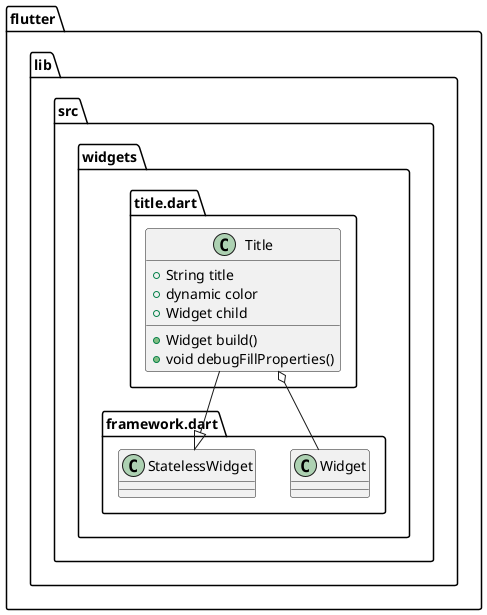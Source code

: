 @startuml
set namespaceSeparator ::

class "flutter::lib::src::widgets::title.dart::Title" {
  +String title
  +dynamic color
  +Widget child
  +Widget build()
  +void debugFillProperties()
}

"flutter::lib::src::widgets::title.dart::Title" o-- "flutter::lib::src::widgets::framework.dart::Widget"
"flutter::lib::src::widgets::framework.dart::StatelessWidget" <|-- "flutter::lib::src::widgets::title.dart::Title"


@enduml